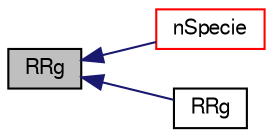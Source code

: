 digraph "RRg"
{
  bgcolor="transparent";
  edge [fontname="FreeSans",fontsize="10",labelfontname="FreeSans",labelfontsize="10"];
  node [fontname="FreeSans",fontsize="10",shape=record];
  rankdir="LR";
  Node102 [label="RRg",height=0.2,width=0.4,color="black", fillcolor="grey75", style="filled", fontcolor="black"];
  Node102 -> Node103 [dir="back",color="midnightblue",fontsize="10",style="solid",fontname="FreeSans"];
  Node103 [label="nSpecie",height=0.2,width=0.4,color="red",URL="$a30190.html#ac458e18c564ff62011637494efdd5a53",tooltip="The number of solids. "];
  Node102 -> Node106 [dir="back",color="midnightblue",fontsize="10",style="solid",fontname="FreeSans"];
  Node106 [label="RRg",height=0.2,width=0.4,color="black",URL="$a30190.html#a01654286a02bc6d4070f4889bc16a72a",tooltip="Return const access to the chemical source terms for gases. "];
}
